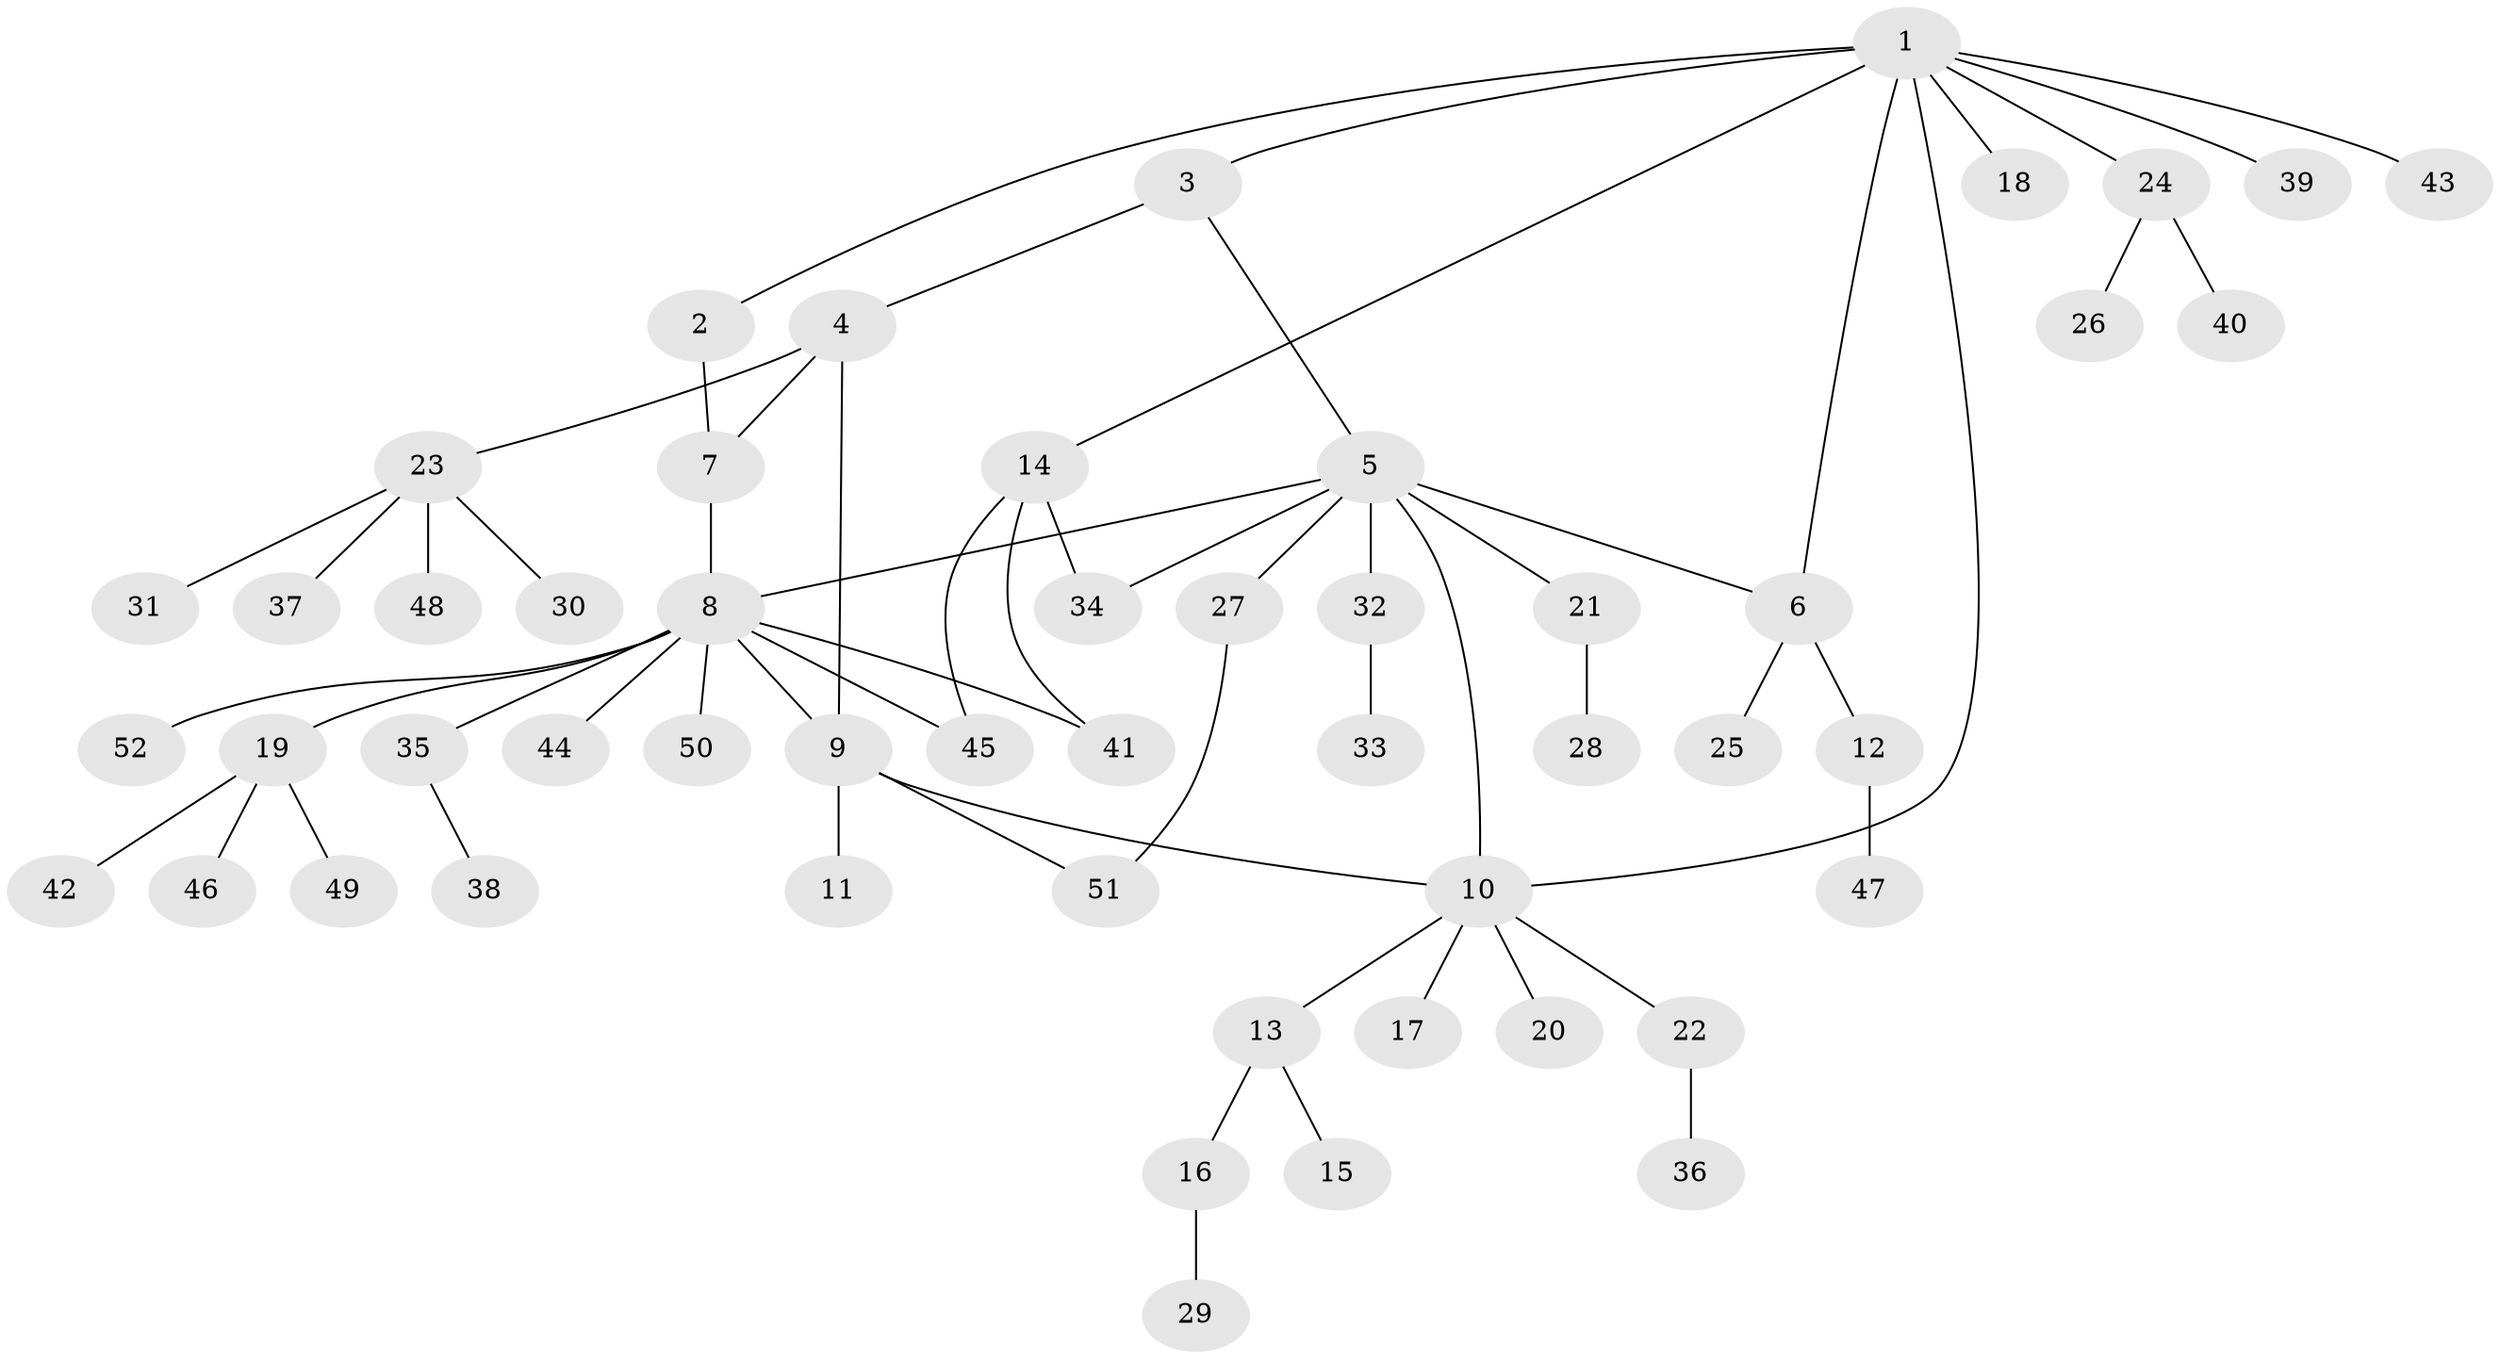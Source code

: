 // coarse degree distribution, {8: 0.0625, 3: 0.09375, 5: 0.0625, 9: 0.03125, 6: 0.03125, 1: 0.5625, 2: 0.09375, 4: 0.0625}
// Generated by graph-tools (version 1.1) at 2025/52/03/04/25 22:52:18]
// undirected, 52 vertices, 61 edges
graph export_dot {
  node [color=gray90,style=filled];
  1;
  2;
  3;
  4;
  5;
  6;
  7;
  8;
  9;
  10;
  11;
  12;
  13;
  14;
  15;
  16;
  17;
  18;
  19;
  20;
  21;
  22;
  23;
  24;
  25;
  26;
  27;
  28;
  29;
  30;
  31;
  32;
  33;
  34;
  35;
  36;
  37;
  38;
  39;
  40;
  41;
  42;
  43;
  44;
  45;
  46;
  47;
  48;
  49;
  50;
  51;
  52;
  1 -- 2;
  1 -- 3;
  1 -- 6;
  1 -- 10;
  1 -- 14;
  1 -- 18;
  1 -- 24;
  1 -- 39;
  1 -- 43;
  2 -- 7;
  3 -- 4;
  3 -- 5;
  4 -- 7;
  4 -- 9;
  4 -- 23;
  5 -- 6;
  5 -- 8;
  5 -- 10;
  5 -- 21;
  5 -- 27;
  5 -- 32;
  5 -- 34;
  6 -- 12;
  6 -- 25;
  7 -- 8;
  8 -- 9;
  8 -- 19;
  8 -- 35;
  8 -- 41;
  8 -- 44;
  8 -- 45;
  8 -- 50;
  8 -- 52;
  9 -- 10;
  9 -- 11;
  9 -- 51;
  10 -- 13;
  10 -- 17;
  10 -- 20;
  10 -- 22;
  12 -- 47;
  13 -- 15;
  13 -- 16;
  14 -- 34;
  14 -- 41;
  14 -- 45;
  16 -- 29;
  19 -- 42;
  19 -- 46;
  19 -- 49;
  21 -- 28;
  22 -- 36;
  23 -- 30;
  23 -- 31;
  23 -- 37;
  23 -- 48;
  24 -- 26;
  24 -- 40;
  27 -- 51;
  32 -- 33;
  35 -- 38;
}
